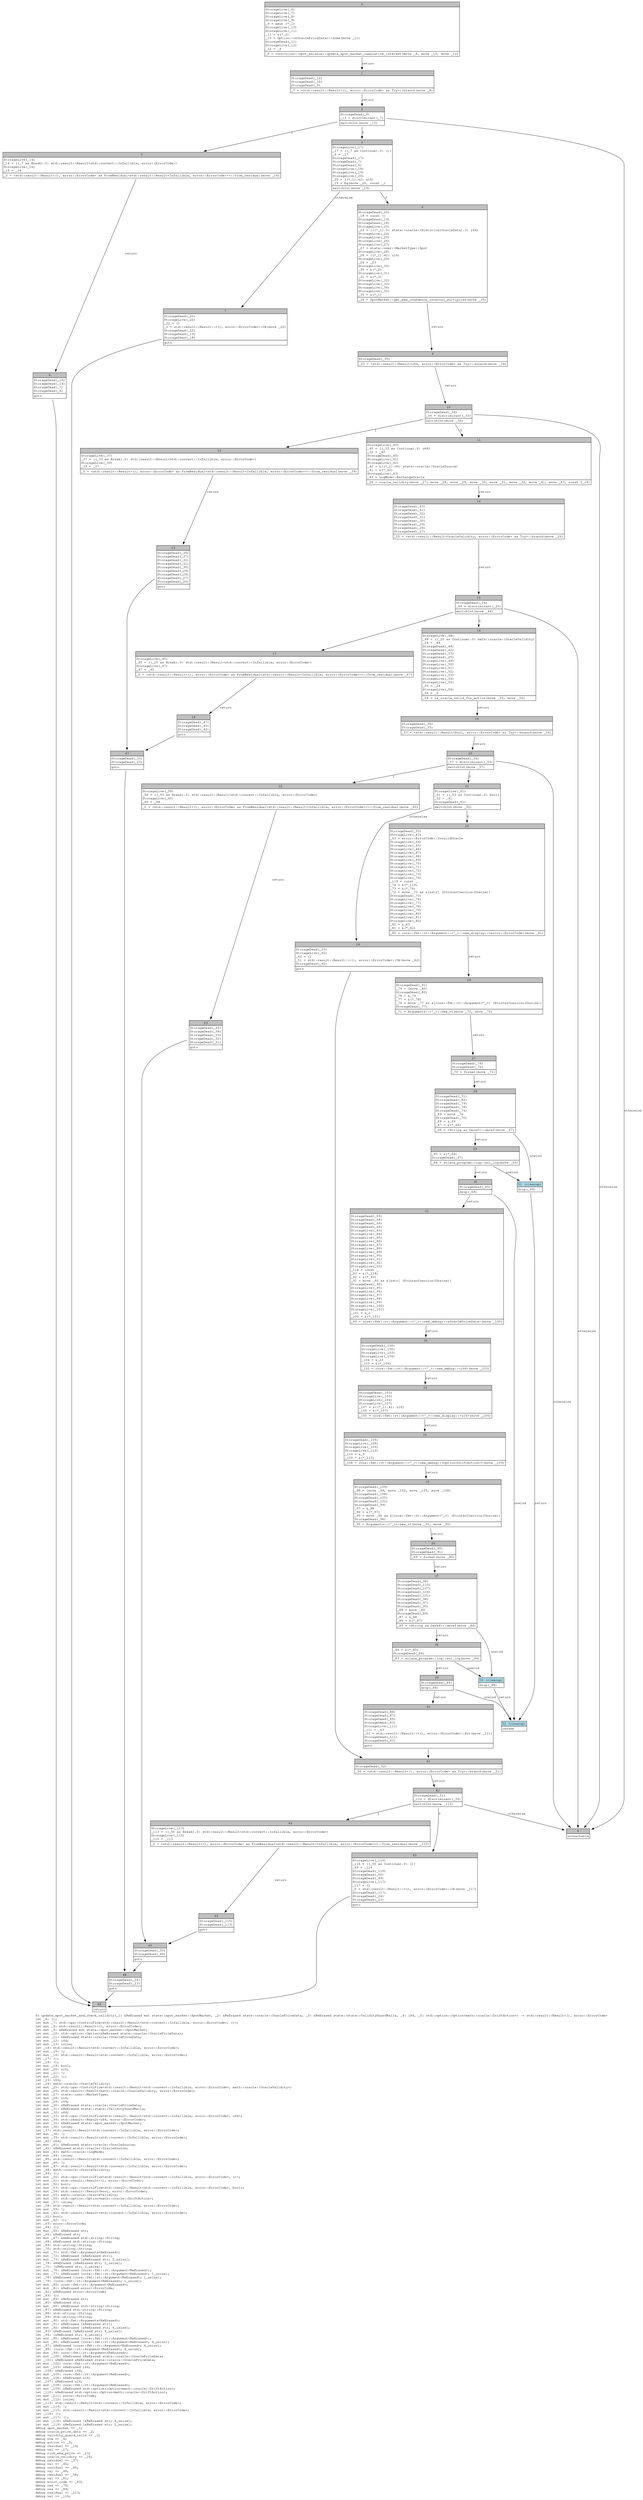 digraph Mir_0_799 {
    graph [fontname="Courier, monospace"];
    node [fontname="Courier, monospace"];
    edge [fontname="Courier, monospace"];
    label=<fn update_spot_market_and_check_validity(_1: &amp;ReErased mut state::spot_market::SpotMarket, _2: &amp;ReErased state::oracle::OraclePriceData, _3: &amp;ReErased state::state::ValidityGuardRails, _4: i64, _5: std::option::Option&lt;math::oracle::DriftAction&gt;) -&gt; std::result::Result&lt;(), error::ErrorCode&gt;<br align="left"/>let _6: ();<br align="left"/>let mut _7: std::ops::ControlFlow&lt;std::result::Result&lt;std::convert::Infallible, error::ErrorCode&gt;, ()&gt;;<br align="left"/>let mut _8: std::result::Result&lt;(), error::ErrorCode&gt;;<br align="left"/>let mut _9: &amp;ReErased mut state::spot_market::SpotMarket;<br align="left"/>let mut _10: std::option::Option&lt;&amp;ReErased state::oracle::OraclePriceData&gt;;<br align="left"/>let mut _11: &amp;ReErased state::oracle::OraclePriceData;<br align="left"/>let mut _12: i64;<br align="left"/>let mut _13: isize;<br align="left"/>let _14: std::result::Result&lt;std::convert::Infallible, error::ErrorCode&gt;;<br align="left"/>let mut _15: !;<br align="left"/>let mut _16: std::result::Result&lt;std::convert::Infallible, error::ErrorCode&gt;;<br align="left"/>let _17: ();<br align="left"/>let _18: ();<br align="left"/>let mut _19: bool;<br align="left"/>let mut _20: u16;<br align="left"/>let mut _21: !;<br align="left"/>let mut _22: ();<br align="left"/>let _23: i64;<br align="left"/>let _24: math::oracle::OracleValidity;<br align="left"/>let mut _25: std::ops::ControlFlow&lt;std::result::Result&lt;std::convert::Infallible, error::ErrorCode&gt;, math::oracle::OracleValidity&gt;;<br align="left"/>let mut _26: std::result::Result&lt;math::oracle::OracleValidity, error::ErrorCode&gt;;<br align="left"/>let mut _27: state::user::MarketType;<br align="left"/>let mut _28: u16;<br align="left"/>let mut _29: i64;<br align="left"/>let mut _30: &amp;ReErased state::oracle::OraclePriceData;<br align="left"/>let mut _31: &amp;ReErased state::state::ValidityGuardRails;<br align="left"/>let mut _32: u64;<br align="left"/>let mut _33: std::ops::ControlFlow&lt;std::result::Result&lt;std::convert::Infallible, error::ErrorCode&gt;, u64&gt;;<br align="left"/>let mut _34: std::result::Result&lt;u64, error::ErrorCode&gt;;<br align="left"/>let mut _35: &amp;ReErased state::spot_market::SpotMarket;<br align="left"/>let mut _36: isize;<br align="left"/>let _37: std::result::Result&lt;std::convert::Infallible, error::ErrorCode&gt;;<br align="left"/>let mut _38: !;<br align="left"/>let mut _39: std::result::Result&lt;std::convert::Infallible, error::ErrorCode&gt;;<br align="left"/>let _40: u64;<br align="left"/>let mut _41: &amp;ReErased state::oracle::OracleSource;<br align="left"/>let _42: &amp;ReErased state::oracle::OracleSource;<br align="left"/>let mut _43: math::oracle::LogMode;<br align="left"/>let mut _44: isize;<br align="left"/>let _45: std::result::Result&lt;std::convert::Infallible, error::ErrorCode&gt;;<br align="left"/>let mut _46: !;<br align="left"/>let mut _47: std::result::Result&lt;std::convert::Infallible, error::ErrorCode&gt;;<br align="left"/>let _48: math::oracle::OracleValidity;<br align="left"/>let _49: ();<br align="left"/>let mut _50: std::ops::ControlFlow&lt;std::result::Result&lt;std::convert::Infallible, error::ErrorCode&gt;, ()&gt;;<br align="left"/>let mut _51: std::result::Result&lt;(), error::ErrorCode&gt;;<br align="left"/>let mut _52: bool;<br align="left"/>let mut _53: std::ops::ControlFlow&lt;std::result::Result&lt;std::convert::Infallible, error::ErrorCode&gt;, bool&gt;;<br align="left"/>let mut _54: std::result::Result&lt;bool, error::ErrorCode&gt;;<br align="left"/>let mut _55: math::oracle::OracleValidity;<br align="left"/>let mut _56: std::option::Option&lt;math::oracle::DriftAction&gt;;<br align="left"/>let mut _57: isize;<br align="left"/>let _58: std::result::Result&lt;std::convert::Infallible, error::ErrorCode&gt;;<br align="left"/>let mut _59: !;<br align="left"/>let mut _60: std::result::Result&lt;std::convert::Infallible, error::ErrorCode&gt;;<br align="left"/>let _61: bool;<br align="left"/>let mut _62: ();<br align="left"/>let _63: error::ErrorCode;<br align="left"/>let _64: ();<br align="left"/>let mut _65: &amp;ReErased str;<br align="left"/>let _66: &amp;ReErased str;<br align="left"/>let mut _67: &amp;ReErased std::string::String;<br align="left"/>let _68: &amp;ReErased std::string::String;<br align="left"/>let _69: std::string::String;<br align="left"/>let _70: std::string::String;<br align="left"/>let mut _71: std::fmt::Arguments&lt;ReErased&gt;;<br align="left"/>let mut _72: &amp;ReErased [&amp;ReErased str];<br align="left"/>let mut _73: &amp;ReErased [&amp;ReErased str; 2_usize];<br align="left"/>let _74: &amp;ReErased [&amp;ReErased str; 2_usize];<br align="left"/>let _75: [&amp;ReErased str; 2_usize];<br align="left"/>let mut _76: &amp;ReErased [core::fmt::rt::Argument&lt;ReErased&gt;];<br align="left"/>let mut _77: &amp;ReErased [core::fmt::rt::Argument&lt;ReErased&gt;; 1_usize];<br align="left"/>let _78: &amp;ReErased [core::fmt::rt::Argument&lt;ReErased&gt;; 1_usize];<br align="left"/>let _79: [core::fmt::rt::Argument&lt;ReErased&gt;; 1_usize];<br align="left"/>let mut _80: core::fmt::rt::Argument&lt;ReErased&gt;;<br align="left"/>let mut _81: &amp;ReErased error::ErrorCode;<br align="left"/>let _82: &amp;ReErased error::ErrorCode;<br align="left"/>let _83: ();<br align="left"/>let mut _84: &amp;ReErased str;<br align="left"/>let _85: &amp;ReErased str;<br align="left"/>let mut _86: &amp;ReErased std::string::String;<br align="left"/>let _87: &amp;ReErased std::string::String;<br align="left"/>let _88: std::string::String;<br align="left"/>let _89: std::string::String;<br align="left"/>let mut _90: std::fmt::Arguments&lt;ReErased&gt;;<br align="left"/>let mut _91: &amp;ReErased [&amp;ReErased str];<br align="left"/>let mut _92: &amp;ReErased [&amp;ReErased str; 4_usize];<br align="left"/>let _93: &amp;ReErased [&amp;ReErased str; 4_usize];<br align="left"/>let _94: [&amp;ReErased str; 4_usize];<br align="left"/>let mut _95: &amp;ReErased [core::fmt::rt::Argument&lt;ReErased&gt;];<br align="left"/>let mut _96: &amp;ReErased [core::fmt::rt::Argument&lt;ReErased&gt;; 4_usize];<br align="left"/>let _97: &amp;ReErased [core::fmt::rt::Argument&lt;ReErased&gt;; 4_usize];<br align="left"/>let _98: [core::fmt::rt::Argument&lt;ReErased&gt;; 4_usize];<br align="left"/>let mut _99: core::fmt::rt::Argument&lt;ReErased&gt;;<br align="left"/>let mut _100: &amp;ReErased &amp;ReErased state::oracle::OraclePriceData;<br align="left"/>let _101: &amp;ReErased &amp;ReErased state::oracle::OraclePriceData;<br align="left"/>let mut _102: core::fmt::rt::Argument&lt;ReErased&gt;;<br align="left"/>let mut _103: &amp;ReErased i64;<br align="left"/>let _104: &amp;ReErased i64;<br align="left"/>let mut _105: core::fmt::rt::Argument&lt;ReErased&gt;;<br align="left"/>let mut _106: &amp;ReErased u16;<br align="left"/>let _107: &amp;ReErased u16;<br align="left"/>let mut _108: core::fmt::rt::Argument&lt;ReErased&gt;;<br align="left"/>let mut _109: &amp;ReErased std::option::Option&lt;math::oracle::DriftAction&gt;;<br align="left"/>let _110: &amp;ReErased std::option::Option&lt;math::oracle::DriftAction&gt;;<br align="left"/>let mut _111: error::ErrorCode;<br align="left"/>let mut _112: isize;<br align="left"/>let _113: std::result::Result&lt;std::convert::Infallible, error::ErrorCode&gt;;<br align="left"/>let mut _114: !;<br align="left"/>let mut _115: std::result::Result&lt;std::convert::Infallible, error::ErrorCode&gt;;<br align="left"/>let _116: ();<br align="left"/>let mut _117: ();<br align="left"/>let mut _118: &amp;ReErased [&amp;ReErased str; 4_usize];<br align="left"/>let mut _119: &amp;ReErased [&amp;ReErased str; 2_usize];<br align="left"/>debug spot_market =&gt; _1;<br align="left"/>debug oracle_price_data =&gt; _2;<br align="left"/>debug validity_guard_rails =&gt; _3;<br align="left"/>debug now =&gt; _4;<br align="left"/>debug action =&gt; _5;<br align="left"/>debug residual =&gt; _14;<br align="left"/>debug val =&gt; _17;<br align="left"/>debug risk_ema_price =&gt; _23;<br align="left"/>debug oracle_validity =&gt; _24;<br align="left"/>debug residual =&gt; _37;<br align="left"/>debug val =&gt; _40;<br align="left"/>debug residual =&gt; _45;<br align="left"/>debug val =&gt; _48;<br align="left"/>debug residual =&gt; _58;<br align="left"/>debug val =&gt; _61;<br align="left"/>debug error_code =&gt; _63;<br align="left"/>debug res =&gt; _70;<br align="left"/>debug res =&gt; _89;<br align="left"/>debug residual =&gt; _113;<br align="left"/>debug val =&gt; _116;<br align="left"/>>;
    bb0__0_799 [shape="none", label=<<table border="0" cellborder="1" cellspacing="0"><tr><td bgcolor="gray" align="center" colspan="1">0</td></tr><tr><td align="left" balign="left">StorageLive(_6)<br/>StorageLive(_7)<br/>StorageLive(_8)<br/>StorageLive(_9)<br/>_9 = &amp;mut (*_1)<br/>StorageLive(_10)<br/>StorageLive(_11)<br/>_11 = &amp;(*_2)<br/>_10 = Option::&lt;&amp;OraclePriceData&gt;::Some(move _11)<br/>StorageDead(_11)<br/>StorageLive(_12)<br/>_12 = _4<br/></td></tr><tr><td align="left">_8 = controller::spot_balance::update_spot_market_cumulative_interest(move _9, move _10, move _12)</td></tr></table>>];
    bb1__0_799 [shape="none", label=<<table border="0" cellborder="1" cellspacing="0"><tr><td bgcolor="gray" align="center" colspan="1">1</td></tr><tr><td align="left" balign="left">StorageDead(_12)<br/>StorageDead(_10)<br/>StorageDead(_9)<br/></td></tr><tr><td align="left">_7 = &lt;std::result::Result&lt;(), error::ErrorCode&gt; as Try&gt;::branch(move _8)</td></tr></table>>];
    bb2__0_799 [shape="none", label=<<table border="0" cellborder="1" cellspacing="0"><tr><td bgcolor="gray" align="center" colspan="1">2</td></tr><tr><td align="left" balign="left">StorageDead(_8)<br/>_13 = discriminant(_7)<br/></td></tr><tr><td align="left">switchInt(move _13)</td></tr></table>>];
    bb3__0_799 [shape="none", label=<<table border="0" cellborder="1" cellspacing="0"><tr><td bgcolor="gray" align="center" colspan="1">3</td></tr><tr><td align="left" balign="left">StorageLive(_17)<br/>_17 = ((_7 as Continue).0: ())<br/>_6 = _17<br/>StorageDead(_17)<br/>StorageDead(_7)<br/>StorageDead(_6)<br/>StorageLive(_18)<br/>StorageLive(_19)<br/>StorageLive(_20)<br/>_20 = ((*_1).42: u16)<br/>_19 = Eq(move _20, const _)<br/></td></tr><tr><td align="left">switchInt(move _19)</td></tr></table>>];
    bb4__0_799 [shape="none", label=<<table border="0" cellborder="1" cellspacing="0"><tr><td bgcolor="gray" align="center" colspan="1">4</td></tr><tr><td align="left">unreachable</td></tr></table>>];
    bb5__0_799 [shape="none", label=<<table border="0" cellborder="1" cellspacing="0"><tr><td bgcolor="gray" align="center" colspan="1">5</td></tr><tr><td align="left" balign="left">StorageLive(_14)<br/>_14 = ((_7 as Break).0: std::result::Result&lt;std::convert::Infallible, error::ErrorCode&gt;)<br/>StorageLive(_16)<br/>_16 = _14<br/></td></tr><tr><td align="left">_0 = &lt;std::result::Result&lt;(), error::ErrorCode&gt; as FromResidual&lt;std::result::Result&lt;Infallible, error::ErrorCode&gt;&gt;&gt;::from_residual(move _16)</td></tr></table>>];
    bb6__0_799 [shape="none", label=<<table border="0" cellborder="1" cellspacing="0"><tr><td bgcolor="gray" align="center" colspan="1">6</td></tr><tr><td align="left" balign="left">StorageDead(_16)<br/>StorageDead(_14)<br/>StorageDead(_7)<br/>StorageDead(_6)<br/></td></tr><tr><td align="left">goto</td></tr></table>>];
    bb7__0_799 [shape="none", label=<<table border="0" cellborder="1" cellspacing="0"><tr><td bgcolor="gray" align="center" colspan="1">7</td></tr><tr><td align="left" balign="left">StorageDead(_20)<br/>StorageLive(_22)<br/>_22 = ()<br/>_0 = std::result::Result::&lt;(), error::ErrorCode&gt;::Ok(move _22)<br/>StorageDead(_22)<br/>StorageDead(_19)<br/>StorageDead(_18)<br/></td></tr><tr><td align="left">goto</td></tr></table>>];
    bb8__0_799 [shape="none", label=<<table border="0" cellborder="1" cellspacing="0"><tr><td bgcolor="gray" align="center" colspan="1">8</td></tr><tr><td align="left" balign="left">StorageDead(_20)<br/>_18 = const ()<br/>StorageDead(_19)<br/>StorageDead(_18)<br/>StorageLive(_23)<br/>_23 = (((*_1).5: state::oracle::HistoricalOracleData).3: i64)<br/>StorageLive(_24)<br/>StorageLive(_25)<br/>StorageLive(_26)<br/>StorageLive(_27)<br/>_27 = state::user::MarketType::Spot<br/>StorageLive(_28)<br/>_28 = ((*_1).42: u16)<br/>StorageLive(_29)<br/>_29 = _23<br/>StorageLive(_30)<br/>_30 = &amp;(*_2)<br/>StorageLive(_31)<br/>_31 = &amp;(*_3)<br/>StorageLive(_32)<br/>StorageLive(_33)<br/>StorageLive(_34)<br/>StorageLive(_35)<br/>_35 = &amp;(*_1)<br/></td></tr><tr><td align="left">_34 = SpotMarket::get_max_confidence_interval_multiplier(move _35)</td></tr></table>>];
    bb9__0_799 [shape="none", label=<<table border="0" cellborder="1" cellspacing="0"><tr><td bgcolor="gray" align="center" colspan="1">9</td></tr><tr><td align="left" balign="left">StorageDead(_35)<br/></td></tr><tr><td align="left">_33 = &lt;std::result::Result&lt;u64, error::ErrorCode&gt; as Try&gt;::branch(move _34)</td></tr></table>>];
    bb10__0_799 [shape="none", label=<<table border="0" cellborder="1" cellspacing="0"><tr><td bgcolor="gray" align="center" colspan="1">10</td></tr><tr><td align="left" balign="left">StorageDead(_34)<br/>_36 = discriminant(_33)<br/></td></tr><tr><td align="left">switchInt(move _36)</td></tr></table>>];
    bb11__0_799 [shape="none", label=<<table border="0" cellborder="1" cellspacing="0"><tr><td bgcolor="gray" align="center" colspan="1">11</td></tr><tr><td align="left" balign="left">StorageLive(_40)<br/>_40 = ((_33 as Continue).0: u64)<br/>_32 = _40<br/>StorageDead(_40)<br/>StorageLive(_41)<br/>StorageLive(_42)<br/>_42 = &amp;((*_1).44: state::oracle::OracleSource)<br/>_41 = &amp;(*_42)<br/>StorageLive(_43)<br/>_43 = LogMode::ExchangeOracle<br/></td></tr><tr><td align="left">_26 = oracle_validity(move _27, move _28, move _29, move _30, move _31, move _32, move _41, move _43, const 0_i8)</td></tr></table>>];
    bb12__0_799 [shape="none", label=<<table border="0" cellborder="1" cellspacing="0"><tr><td bgcolor="gray" align="center" colspan="1">12</td></tr><tr><td align="left" balign="left">StorageLive(_37)<br/>_37 = ((_33 as Break).0: std::result::Result&lt;std::convert::Infallible, error::ErrorCode&gt;)<br/>StorageLive(_39)<br/>_39 = _37<br/></td></tr><tr><td align="left">_0 = &lt;std::result::Result&lt;(), error::ErrorCode&gt; as FromResidual&lt;std::result::Result&lt;Infallible, error::ErrorCode&gt;&gt;&gt;::from_residual(move _39)</td></tr></table>>];
    bb13__0_799 [shape="none", label=<<table border="0" cellborder="1" cellspacing="0"><tr><td bgcolor="gray" align="center" colspan="1">13</td></tr><tr><td align="left" balign="left">StorageDead(_39)<br/>StorageDead(_37)<br/>StorageDead(_32)<br/>StorageDead(_31)<br/>StorageDead(_30)<br/>StorageDead(_29)<br/>StorageDead(_28)<br/>StorageDead(_27)<br/>StorageDead(_26)<br/></td></tr><tr><td align="left">goto</td></tr></table>>];
    bb14__0_799 [shape="none", label=<<table border="0" cellborder="1" cellspacing="0"><tr><td bgcolor="gray" align="center" colspan="1">14</td></tr><tr><td align="left" balign="left">StorageDead(_43)<br/>StorageDead(_41)<br/>StorageDead(_32)<br/>StorageDead(_31)<br/>StorageDead(_30)<br/>StorageDead(_29)<br/>StorageDead(_28)<br/>StorageDead(_27)<br/></td></tr><tr><td align="left">_25 = &lt;std::result::Result&lt;OracleValidity, error::ErrorCode&gt; as Try&gt;::branch(move _26)</td></tr></table>>];
    bb15__0_799 [shape="none", label=<<table border="0" cellborder="1" cellspacing="0"><tr><td bgcolor="gray" align="center" colspan="1">15</td></tr><tr><td align="left" balign="left">StorageDead(_26)<br/>_44 = discriminant(_25)<br/></td></tr><tr><td align="left">switchInt(move _44)</td></tr></table>>];
    bb16__0_799 [shape="none", label=<<table border="0" cellborder="1" cellspacing="0"><tr><td bgcolor="gray" align="center" colspan="1">16</td></tr><tr><td align="left" balign="left">StorageLive(_48)<br/>_48 = ((_25 as Continue).0: math::oracle::OracleValidity)<br/>_24 = _48<br/>StorageDead(_48)<br/>StorageDead(_42)<br/>StorageDead(_33)<br/>StorageDead(_25)<br/>StorageLive(_49)<br/>StorageLive(_50)<br/>StorageLive(_51)<br/>StorageLive(_52)<br/>StorageLive(_53)<br/>StorageLive(_54)<br/>StorageLive(_55)<br/>_55 = _24<br/>StorageLive(_56)<br/>_56 = _5<br/></td></tr><tr><td align="left">_54 = is_oracle_valid_for_action(move _55, move _56)</td></tr></table>>];
    bb17__0_799 [shape="none", label=<<table border="0" cellborder="1" cellspacing="0"><tr><td bgcolor="gray" align="center" colspan="1">17</td></tr><tr><td align="left" balign="left">StorageLive(_45)<br/>_45 = ((_25 as Break).0: std::result::Result&lt;std::convert::Infallible, error::ErrorCode&gt;)<br/>StorageLive(_47)<br/>_47 = _45<br/></td></tr><tr><td align="left">_0 = &lt;std::result::Result&lt;(), error::ErrorCode&gt; as FromResidual&lt;std::result::Result&lt;Infallible, error::ErrorCode&gt;&gt;&gt;::from_residual(move _47)</td></tr></table>>];
    bb18__0_799 [shape="none", label=<<table border="0" cellborder="1" cellspacing="0"><tr><td bgcolor="gray" align="center" colspan="1">18</td></tr><tr><td align="left" balign="left">StorageDead(_47)<br/>StorageDead(_45)<br/>StorageDead(_42)<br/></td></tr><tr><td align="left">goto</td></tr></table>>];
    bb19__0_799 [shape="none", label=<<table border="0" cellborder="1" cellspacing="0"><tr><td bgcolor="gray" align="center" colspan="1">19</td></tr><tr><td align="left" balign="left">StorageDead(_56)<br/>StorageDead(_55)<br/></td></tr><tr><td align="left">_53 = &lt;std::result::Result&lt;bool, error::ErrorCode&gt; as Try&gt;::branch(move _54)</td></tr></table>>];
    bb20__0_799 [shape="none", label=<<table border="0" cellborder="1" cellspacing="0"><tr><td bgcolor="gray" align="center" colspan="1">20</td></tr><tr><td align="left" balign="left">StorageDead(_54)<br/>_57 = discriminant(_53)<br/></td></tr><tr><td align="left">switchInt(move _57)</td></tr></table>>];
    bb21__0_799 [shape="none", label=<<table border="0" cellborder="1" cellspacing="0"><tr><td bgcolor="gray" align="center" colspan="1">21</td></tr><tr><td align="left" balign="left">StorageLive(_61)<br/>_61 = ((_53 as Continue).0: bool)<br/>_52 = _61<br/>StorageDead(_61)<br/></td></tr><tr><td align="left">switchInt(move _52)</td></tr></table>>];
    bb22__0_799 [shape="none", label=<<table border="0" cellborder="1" cellspacing="0"><tr><td bgcolor="gray" align="center" colspan="1">22</td></tr><tr><td align="left" balign="left">StorageLive(_58)<br/>_58 = ((_53 as Break).0: std::result::Result&lt;std::convert::Infallible, error::ErrorCode&gt;)<br/>StorageLive(_60)<br/>_60 = _58<br/></td></tr><tr><td align="left">_0 = &lt;std::result::Result&lt;(), error::ErrorCode&gt; as FromResidual&lt;std::result::Result&lt;Infallible, error::ErrorCode&gt;&gt;&gt;::from_residual(move _60)</td></tr></table>>];
    bb23__0_799 [shape="none", label=<<table border="0" cellborder="1" cellspacing="0"><tr><td bgcolor="gray" align="center" colspan="1">23</td></tr><tr><td align="left" balign="left">StorageDead(_60)<br/>StorageDead(_58)<br/>StorageDead(_53)<br/>StorageDead(_52)<br/>StorageDead(_51)<br/></td></tr><tr><td align="left">goto</td></tr></table>>];
    bb24__0_799 [shape="none", label=<<table border="0" cellborder="1" cellspacing="0"><tr><td bgcolor="gray" align="center" colspan="1">24</td></tr><tr><td align="left" balign="left">StorageDead(_53)<br/>StorageLive(_62)<br/>_62 = ()<br/>_51 = std::result::Result::&lt;(), error::ErrorCode&gt;::Ok(move _62)<br/>StorageDead(_62)<br/></td></tr><tr><td align="left">goto</td></tr></table>>];
    bb25__0_799 [shape="none", label=<<table border="0" cellborder="1" cellspacing="0"><tr><td bgcolor="gray" align="center" colspan="1">25</td></tr><tr><td align="left" balign="left">StorageDead(_53)<br/>StorageLive(_63)<br/>_63 = error::ErrorCode::InvalidOracle<br/>StorageLive(_64)<br/>StorageLive(_65)<br/>StorageLive(_66)<br/>StorageLive(_67)<br/>StorageLive(_68)<br/>StorageLive(_69)<br/>StorageLive(_70)<br/>StorageLive(_71)<br/>StorageLive(_72)<br/>StorageLive(_73)<br/>StorageLive(_74)<br/>_119 = const _<br/>_74 = &amp;(*_119)<br/>_73 = &amp;(*_74)<br/>_72 = move _73 as &amp;[&amp;str] (PointerCoercion(Unsize))<br/>StorageDead(_73)<br/>StorageLive(_76)<br/>StorageLive(_77)<br/>StorageLive(_78)<br/>StorageLive(_79)<br/>StorageLive(_80)<br/>StorageLive(_81)<br/>StorageLive(_82)<br/>_82 = &amp;_63<br/>_81 = &amp;(*_82)<br/></td></tr><tr><td align="left">_80 = core::fmt::rt::Argument::&lt;'_&gt;::new_display::&lt;error::ErrorCode&gt;(move _81)</td></tr></table>>];
    bb26__0_799 [shape="none", label=<<table border="0" cellborder="1" cellspacing="0"><tr><td bgcolor="gray" align="center" colspan="1">26</td></tr><tr><td align="left" balign="left">StorageDead(_81)<br/>_79 = [move _80]<br/>StorageDead(_80)<br/>_78 = &amp;_79<br/>_77 = &amp;(*_78)<br/>_76 = move _77 as &amp;[core::fmt::rt::Argument&lt;'_&gt;] (PointerCoercion(Unsize))<br/>StorageDead(_77)<br/></td></tr><tr><td align="left">_71 = Arguments::&lt;'_&gt;::new_v1(move _72, move _76)</td></tr></table>>];
    bb27__0_799 [shape="none", label=<<table border="0" cellborder="1" cellspacing="0"><tr><td bgcolor="gray" align="center" colspan="1">27</td></tr><tr><td align="left" balign="left">StorageDead(_76)<br/>StorageDead(_72)<br/></td></tr><tr><td align="left">_70 = format(move _71)</td></tr></table>>];
    bb28__0_799 [shape="none", label=<<table border="0" cellborder="1" cellspacing="0"><tr><td bgcolor="gray" align="center" colspan="1">28</td></tr><tr><td align="left" balign="left">StorageDead(_71)<br/>StorageDead(_82)<br/>StorageDead(_79)<br/>StorageDead(_78)<br/>StorageDead(_74)<br/>_69 = move _70<br/>StorageDead(_70)<br/>_68 = &amp;_69<br/>_67 = &amp;(*_68)<br/></td></tr><tr><td align="left">_66 = &lt;String as Deref&gt;::deref(move _67)</td></tr></table>>];
    bb29__0_799 [shape="none", label=<<table border="0" cellborder="1" cellspacing="0"><tr><td bgcolor="gray" align="center" colspan="1">29</td></tr><tr><td align="left" balign="left">_65 = &amp;(*_66)<br/>StorageDead(_67)<br/></td></tr><tr><td align="left">_64 = solana_program::log::sol_log(move _65)</td></tr></table>>];
    bb30__0_799 [shape="none", label=<<table border="0" cellborder="1" cellspacing="0"><tr><td bgcolor="gray" align="center" colspan="1">30</td></tr><tr><td align="left" balign="left">StorageDead(_65)<br/></td></tr><tr><td align="left">drop(_69)</td></tr></table>>];
    bb31__0_799 [shape="none", label=<<table border="0" cellborder="1" cellspacing="0"><tr><td bgcolor="gray" align="center" colspan="1">31</td></tr><tr><td align="left" balign="left">StorageDead(_69)<br/>StorageDead(_68)<br/>StorageDead(_66)<br/>StorageDead(_64)<br/>StorageLive(_83)<br/>StorageLive(_84)<br/>StorageLive(_85)<br/>StorageLive(_86)<br/>StorageLive(_87)<br/>StorageLive(_88)<br/>StorageLive(_89)<br/>StorageLive(_90)<br/>StorageLive(_91)<br/>StorageLive(_92)<br/>StorageLive(_93)<br/>_118 = const _<br/>_93 = &amp;(*_118)<br/>_92 = &amp;(*_93)<br/>_91 = move _92 as &amp;[&amp;str] (PointerCoercion(Unsize))<br/>StorageDead(_92)<br/>StorageLive(_95)<br/>StorageLive(_96)<br/>StorageLive(_97)<br/>StorageLive(_98)<br/>StorageLive(_99)<br/>StorageLive(_100)<br/>StorageLive(_101)<br/>_101 = &amp;_2<br/>_100 = &amp;(*_101)<br/></td></tr><tr><td align="left">_99 = core::fmt::rt::Argument::&lt;'_&gt;::new_debug::&lt;&amp;OraclePriceData&gt;(move _100)</td></tr></table>>];
    bb32__0_799 [shape="none", label=<<table border="0" cellborder="1" cellspacing="0"><tr><td bgcolor="gray" align="center" colspan="1">32</td></tr><tr><td align="left" balign="left">StorageDead(_100)<br/>StorageLive(_102)<br/>StorageLive(_103)<br/>StorageLive(_104)<br/>_104 = &amp;_23<br/>_103 = &amp;(*_104)<br/></td></tr><tr><td align="left">_102 = core::fmt::rt::Argument::&lt;'_&gt;::new_debug::&lt;i64&gt;(move _103)</td></tr></table>>];
    bb33__0_799 [shape="none", label=<<table border="0" cellborder="1" cellspacing="0"><tr><td bgcolor="gray" align="center" colspan="1">33</td></tr><tr><td align="left" balign="left">StorageDead(_103)<br/>StorageLive(_105)<br/>StorageLive(_106)<br/>StorageLive(_107)<br/>_107 = &amp;((*_1).42: u16)<br/>_106 = &amp;(*_107)<br/></td></tr><tr><td align="left">_105 = core::fmt::rt::Argument::&lt;'_&gt;::new_display::&lt;u16&gt;(move _106)</td></tr></table>>];
    bb34__0_799 [shape="none", label=<<table border="0" cellborder="1" cellspacing="0"><tr><td bgcolor="gray" align="center" colspan="1">34</td></tr><tr><td align="left" balign="left">StorageDead(_106)<br/>StorageLive(_108)<br/>StorageLive(_109)<br/>StorageLive(_110)<br/>_110 = &amp;_5<br/>_109 = &amp;(*_110)<br/></td></tr><tr><td align="left">_108 = core::fmt::rt::Argument::&lt;'_&gt;::new_debug::&lt;Option&lt;DriftAction&gt;&gt;(move _109)</td></tr></table>>];
    bb35__0_799 [shape="none", label=<<table border="0" cellborder="1" cellspacing="0"><tr><td bgcolor="gray" align="center" colspan="1">35</td></tr><tr><td align="left" balign="left">StorageDead(_109)<br/>_98 = [move _99, move _102, move _105, move _108]<br/>StorageDead(_108)<br/>StorageDead(_105)<br/>StorageDead(_102)<br/>StorageDead(_99)<br/>_97 = &amp;_98<br/>_96 = &amp;(*_97)<br/>_95 = move _96 as &amp;[core::fmt::rt::Argument&lt;'_&gt;] (PointerCoercion(Unsize))<br/>StorageDead(_96)<br/></td></tr><tr><td align="left">_90 = Arguments::&lt;'_&gt;::new_v1(move _91, move _95)</td></tr></table>>];
    bb36__0_799 [shape="none", label=<<table border="0" cellborder="1" cellspacing="0"><tr><td bgcolor="gray" align="center" colspan="1">36</td></tr><tr><td align="left" balign="left">StorageDead(_95)<br/>StorageDead(_91)<br/></td></tr><tr><td align="left">_89 = format(move _90)</td></tr></table>>];
    bb37__0_799 [shape="none", label=<<table border="0" cellborder="1" cellspacing="0"><tr><td bgcolor="gray" align="center" colspan="1">37</td></tr><tr><td align="left" balign="left">StorageDead(_90)<br/>StorageDead(_110)<br/>StorageDead(_107)<br/>StorageDead(_104)<br/>StorageDead(_101)<br/>StorageDead(_98)<br/>StorageDead(_97)<br/>StorageDead(_93)<br/>_88 = move _89<br/>StorageDead(_89)<br/>_87 = &amp;_88<br/>_86 = &amp;(*_87)<br/></td></tr><tr><td align="left">_85 = &lt;String as Deref&gt;::deref(move _86)</td></tr></table>>];
    bb38__0_799 [shape="none", label=<<table border="0" cellborder="1" cellspacing="0"><tr><td bgcolor="gray" align="center" colspan="1">38</td></tr><tr><td align="left" balign="left">_84 = &amp;(*_85)<br/>StorageDead(_86)<br/></td></tr><tr><td align="left">_83 = solana_program::log::sol_log(move _84)</td></tr></table>>];
    bb39__0_799 [shape="none", label=<<table border="0" cellborder="1" cellspacing="0"><tr><td bgcolor="gray" align="center" colspan="1">39</td></tr><tr><td align="left" balign="left">StorageDead(_84)<br/></td></tr><tr><td align="left">drop(_88)</td></tr></table>>];
    bb40__0_799 [shape="none", label=<<table border="0" cellborder="1" cellspacing="0"><tr><td bgcolor="gray" align="center" colspan="1">40</td></tr><tr><td align="left" balign="left">StorageDead(_88)<br/>StorageDead(_87)<br/>StorageDead(_85)<br/>StorageDead(_83)<br/>StorageLive(_111)<br/>_111 = _63<br/>_51 = std::result::Result::&lt;(), error::ErrorCode&gt;::Err(move _111)<br/>StorageDead(_111)<br/>StorageDead(_63)<br/></td></tr><tr><td align="left">goto</td></tr></table>>];
    bb41__0_799 [shape="none", label=<<table border="0" cellborder="1" cellspacing="0"><tr><td bgcolor="gray" align="center" colspan="1">41</td></tr><tr><td align="left" balign="left">StorageDead(_52)<br/></td></tr><tr><td align="left">_50 = &lt;std::result::Result&lt;(), error::ErrorCode&gt; as Try&gt;::branch(move _51)</td></tr></table>>];
    bb42__0_799 [shape="none", label=<<table border="0" cellborder="1" cellspacing="0"><tr><td bgcolor="gray" align="center" colspan="1">42</td></tr><tr><td align="left" balign="left">StorageDead(_51)<br/>_112 = discriminant(_50)<br/></td></tr><tr><td align="left">switchInt(move _112)</td></tr></table>>];
    bb43__0_799 [shape="none", label=<<table border="0" cellborder="1" cellspacing="0"><tr><td bgcolor="gray" align="center" colspan="1">43</td></tr><tr><td align="left" balign="left">StorageLive(_116)<br/>_116 = ((_50 as Continue).0: ())<br/>_49 = _116<br/>StorageDead(_116)<br/>StorageDead(_50)<br/>StorageDead(_49)<br/>StorageLive(_117)<br/>_117 = ()<br/>_0 = std::result::Result::&lt;(), error::ErrorCode&gt;::Ok(move _117)<br/>StorageDead(_117)<br/>StorageDead(_24)<br/>StorageDead(_23)<br/></td></tr><tr><td align="left">goto</td></tr></table>>];
    bb44__0_799 [shape="none", label=<<table border="0" cellborder="1" cellspacing="0"><tr><td bgcolor="gray" align="center" colspan="1">44</td></tr><tr><td align="left" balign="left">StorageLive(_113)<br/>_113 = ((_50 as Break).0: std::result::Result&lt;std::convert::Infallible, error::ErrorCode&gt;)<br/>StorageLive(_115)<br/>_115 = _113<br/></td></tr><tr><td align="left">_0 = &lt;std::result::Result&lt;(), error::ErrorCode&gt; as FromResidual&lt;std::result::Result&lt;Infallible, error::ErrorCode&gt;&gt;&gt;::from_residual(move _115)</td></tr></table>>];
    bb45__0_799 [shape="none", label=<<table border="0" cellborder="1" cellspacing="0"><tr><td bgcolor="gray" align="center" colspan="1">45</td></tr><tr><td align="left" balign="left">StorageDead(_115)<br/>StorageDead(_113)<br/></td></tr><tr><td align="left">goto</td></tr></table>>];
    bb46__0_799 [shape="none", label=<<table border="0" cellborder="1" cellspacing="0"><tr><td bgcolor="gray" align="center" colspan="1">46</td></tr><tr><td align="left" balign="left">StorageDead(_50)<br/>StorageDead(_49)<br/></td></tr><tr><td align="left">goto</td></tr></table>>];
    bb47__0_799 [shape="none", label=<<table border="0" cellborder="1" cellspacing="0"><tr><td bgcolor="gray" align="center" colspan="1">47</td></tr><tr><td align="left" balign="left">StorageDead(_33)<br/>StorageDead(_25)<br/></td></tr><tr><td align="left">goto</td></tr></table>>];
    bb48__0_799 [shape="none", label=<<table border="0" cellborder="1" cellspacing="0"><tr><td bgcolor="gray" align="center" colspan="1">48</td></tr><tr><td align="left" balign="left">StorageDead(_24)<br/>StorageDead(_23)<br/></td></tr><tr><td align="left">goto</td></tr></table>>];
    bb49__0_799 [shape="none", label=<<table border="0" cellborder="1" cellspacing="0"><tr><td bgcolor="gray" align="center" colspan="1">49</td></tr><tr><td align="left">return</td></tr></table>>];
    bb50__0_799 [shape="none", label=<<table border="0" cellborder="1" cellspacing="0"><tr><td bgcolor="lightblue" align="center" colspan="1">50 (cleanup)</td></tr><tr><td align="left">drop(_88)</td></tr></table>>];
    bb51__0_799 [shape="none", label=<<table border="0" cellborder="1" cellspacing="0"><tr><td bgcolor="lightblue" align="center" colspan="1">51 (cleanup)</td></tr><tr><td align="left">drop(_69)</td></tr></table>>];
    bb52__0_799 [shape="none", label=<<table border="0" cellborder="1" cellspacing="0"><tr><td bgcolor="lightblue" align="center" colspan="1">52 (cleanup)</td></tr><tr><td align="left">resume</td></tr></table>>];
    bb0__0_799 -> bb1__0_799 [label="return"];
    bb1__0_799 -> bb2__0_799 [label="return"];
    bb2__0_799 -> bb3__0_799 [label="0"];
    bb2__0_799 -> bb5__0_799 [label="1"];
    bb2__0_799 -> bb4__0_799 [label="otherwise"];
    bb3__0_799 -> bb8__0_799 [label="0"];
    bb3__0_799 -> bb7__0_799 [label="otherwise"];
    bb5__0_799 -> bb6__0_799 [label="return"];
    bb6__0_799 -> bb49__0_799 [label=""];
    bb7__0_799 -> bb49__0_799 [label=""];
    bb8__0_799 -> bb9__0_799 [label="return"];
    bb9__0_799 -> bb10__0_799 [label="return"];
    bb10__0_799 -> bb11__0_799 [label="0"];
    bb10__0_799 -> bb12__0_799 [label="1"];
    bb10__0_799 -> bb4__0_799 [label="otherwise"];
    bb11__0_799 -> bb14__0_799 [label="return"];
    bb12__0_799 -> bb13__0_799 [label="return"];
    bb13__0_799 -> bb47__0_799 [label=""];
    bb14__0_799 -> bb15__0_799 [label="return"];
    bb15__0_799 -> bb16__0_799 [label="0"];
    bb15__0_799 -> bb17__0_799 [label="1"];
    bb15__0_799 -> bb4__0_799 [label="otherwise"];
    bb16__0_799 -> bb19__0_799 [label="return"];
    bb17__0_799 -> bb18__0_799 [label="return"];
    bb18__0_799 -> bb47__0_799 [label=""];
    bb19__0_799 -> bb20__0_799 [label="return"];
    bb20__0_799 -> bb21__0_799 [label="0"];
    bb20__0_799 -> bb22__0_799 [label="1"];
    bb20__0_799 -> bb4__0_799 [label="otherwise"];
    bb21__0_799 -> bb25__0_799 [label="0"];
    bb21__0_799 -> bb24__0_799 [label="otherwise"];
    bb22__0_799 -> bb23__0_799 [label="return"];
    bb23__0_799 -> bb46__0_799 [label=""];
    bb24__0_799 -> bb41__0_799 [label=""];
    bb25__0_799 -> bb26__0_799 [label="return"];
    bb26__0_799 -> bb27__0_799 [label="return"];
    bb27__0_799 -> bb28__0_799 [label="return"];
    bb28__0_799 -> bb29__0_799 [label="return"];
    bb28__0_799 -> bb51__0_799 [label="unwind"];
    bb29__0_799 -> bb30__0_799 [label="return"];
    bb29__0_799 -> bb51__0_799 [label="unwind"];
    bb30__0_799 -> bb31__0_799 [label="return"];
    bb30__0_799 -> bb52__0_799 [label="unwind"];
    bb31__0_799 -> bb32__0_799 [label="return"];
    bb32__0_799 -> bb33__0_799 [label="return"];
    bb33__0_799 -> bb34__0_799 [label="return"];
    bb34__0_799 -> bb35__0_799 [label="return"];
    bb35__0_799 -> bb36__0_799 [label="return"];
    bb36__0_799 -> bb37__0_799 [label="return"];
    bb37__0_799 -> bb38__0_799 [label="return"];
    bb37__0_799 -> bb50__0_799 [label="unwind"];
    bb38__0_799 -> bb39__0_799 [label="return"];
    bb38__0_799 -> bb50__0_799 [label="unwind"];
    bb39__0_799 -> bb40__0_799 [label="return"];
    bb39__0_799 -> bb52__0_799 [label="unwind"];
    bb40__0_799 -> bb41__0_799 [label=""];
    bb41__0_799 -> bb42__0_799 [label="return"];
    bb42__0_799 -> bb43__0_799 [label="0"];
    bb42__0_799 -> bb44__0_799 [label="1"];
    bb42__0_799 -> bb4__0_799 [label="otherwise"];
    bb43__0_799 -> bb49__0_799 [label=""];
    bb44__0_799 -> bb45__0_799 [label="return"];
    bb45__0_799 -> bb46__0_799 [label=""];
    bb46__0_799 -> bb48__0_799 [label=""];
    bb47__0_799 -> bb48__0_799 [label=""];
    bb48__0_799 -> bb49__0_799 [label=""];
    bb50__0_799 -> bb52__0_799 [label="return"];
    bb51__0_799 -> bb52__0_799 [label="return"];
}
